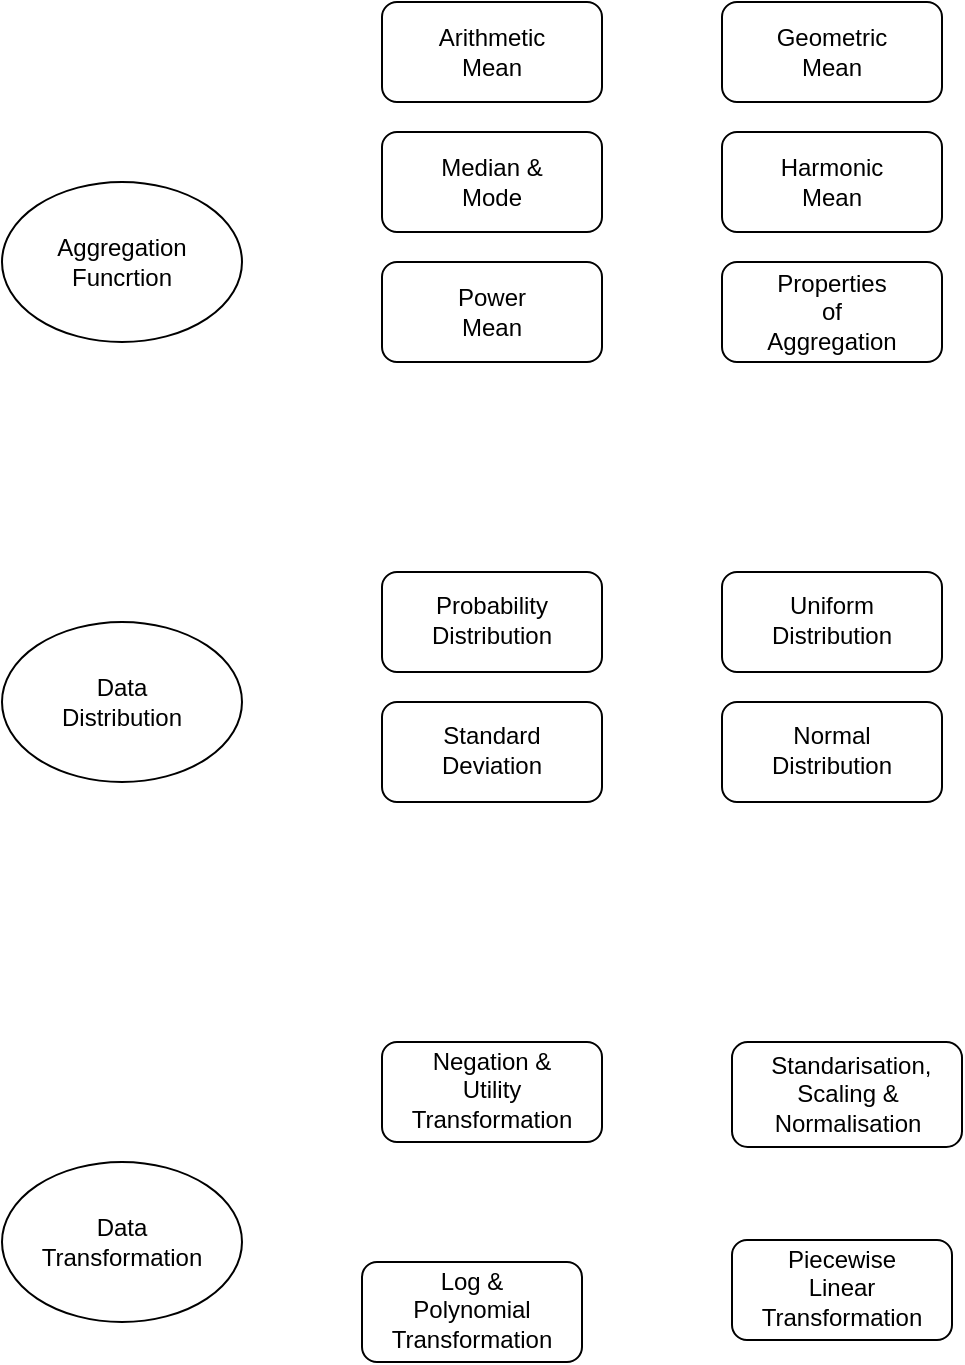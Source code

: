 <mxfile version="24.7.6">
  <diagram name="Page-1" id="468VNcWB7cRSxq43qb6z">
    <mxGraphModel dx="1687" dy="878" grid="1" gridSize="10" guides="1" tooltips="1" connect="1" arrows="1" fold="1" page="1" pageScale="1" pageWidth="850" pageHeight="1100" math="0" shadow="0">
      <root>
        <mxCell id="0" />
        <mxCell id="1" parent="0" />
        <mxCell id="-MhMObakDgeT6DEz-hgZ-1" value="" style="ellipse;whiteSpace=wrap;html=1;fillColor=none;" vertex="1" parent="1">
          <mxGeometry x="110" y="110" width="120" height="80" as="geometry" />
        </mxCell>
        <mxCell id="-MhMObakDgeT6DEz-hgZ-2" value="Aggregation Funcrtion" style="text;html=1;align=center;verticalAlign=middle;whiteSpace=wrap;rounded=0;" vertex="1" parent="1">
          <mxGeometry x="140" y="135" width="60" height="30" as="geometry" />
        </mxCell>
        <mxCell id="-MhMObakDgeT6DEz-hgZ-3" value="" style="ellipse;whiteSpace=wrap;html=1;fillColor=none;" vertex="1" parent="1">
          <mxGeometry x="110" y="330" width="120" height="80" as="geometry" />
        </mxCell>
        <mxCell id="-MhMObakDgeT6DEz-hgZ-4" value="Data Distribution" style="text;html=1;align=center;verticalAlign=middle;whiteSpace=wrap;rounded=0;" vertex="1" parent="1">
          <mxGeometry x="140" y="355" width="60" height="30" as="geometry" />
        </mxCell>
        <mxCell id="-MhMObakDgeT6DEz-hgZ-5" value="" style="ellipse;whiteSpace=wrap;html=1;fillColor=none;" vertex="1" parent="1">
          <mxGeometry x="110" y="600" width="120" height="80" as="geometry" />
        </mxCell>
        <mxCell id="-MhMObakDgeT6DEz-hgZ-6" value="Data Transformation" style="text;html=1;align=center;verticalAlign=middle;whiteSpace=wrap;rounded=0;" vertex="1" parent="1">
          <mxGeometry x="140" y="625" width="60" height="30" as="geometry" />
        </mxCell>
        <mxCell id="-MhMObakDgeT6DEz-hgZ-8" value="" style="rounded=1;whiteSpace=wrap;html=1;fillColor=none;" vertex="1" parent="1">
          <mxGeometry x="300" y="20" width="110" height="50" as="geometry" />
        </mxCell>
        <mxCell id="-MhMObakDgeT6DEz-hgZ-9" value="Arithmetic Mean" style="text;html=1;align=center;verticalAlign=middle;whiteSpace=wrap;rounded=0;" vertex="1" parent="1">
          <mxGeometry x="325" y="30" width="60" height="30" as="geometry" />
        </mxCell>
        <mxCell id="-MhMObakDgeT6DEz-hgZ-10" value="" style="rounded=1;whiteSpace=wrap;html=1;fillColor=none;" vertex="1" parent="1">
          <mxGeometry x="300" y="85" width="110" height="50" as="geometry" />
        </mxCell>
        <mxCell id="-MhMObakDgeT6DEz-hgZ-11" value="Median &amp;amp; Mode" style="text;html=1;align=center;verticalAlign=middle;whiteSpace=wrap;rounded=0;" vertex="1" parent="1">
          <mxGeometry x="325" y="95" width="60" height="30" as="geometry" />
        </mxCell>
        <mxCell id="-MhMObakDgeT6DEz-hgZ-12" value="" style="rounded=1;whiteSpace=wrap;html=1;fillColor=none;" vertex="1" parent="1">
          <mxGeometry x="470" y="85" width="110" height="50" as="geometry" />
        </mxCell>
        <mxCell id="-MhMObakDgeT6DEz-hgZ-13" value="Harmonic Mean" style="text;html=1;align=center;verticalAlign=middle;whiteSpace=wrap;rounded=0;" vertex="1" parent="1">
          <mxGeometry x="495" y="95" width="60" height="30" as="geometry" />
        </mxCell>
        <mxCell id="-MhMObakDgeT6DEz-hgZ-14" value="" style="rounded=1;whiteSpace=wrap;html=1;fillColor=none;" vertex="1" parent="1">
          <mxGeometry x="470" y="20" width="110" height="50" as="geometry" />
        </mxCell>
        <mxCell id="-MhMObakDgeT6DEz-hgZ-15" value="Geometric Mean" style="text;html=1;align=center;verticalAlign=middle;whiteSpace=wrap;rounded=0;" vertex="1" parent="1">
          <mxGeometry x="495" y="30" width="60" height="30" as="geometry" />
        </mxCell>
        <mxCell id="-MhMObakDgeT6DEz-hgZ-17" value="" style="rounded=1;whiteSpace=wrap;html=1;fillColor=none;" vertex="1" parent="1">
          <mxGeometry x="470" y="150" width="110" height="50" as="geometry" />
        </mxCell>
        <mxCell id="-MhMObakDgeT6DEz-hgZ-18" value="Power Mean" style="text;html=1;align=center;verticalAlign=middle;whiteSpace=wrap;rounded=0;" vertex="1" parent="1">
          <mxGeometry x="325" y="160" width="60" height="30" as="geometry" />
        </mxCell>
        <mxCell id="-MhMObakDgeT6DEz-hgZ-22" value="" style="rounded=1;whiteSpace=wrap;html=1;fillColor=none;" vertex="1" parent="1">
          <mxGeometry x="300" y="150" width="110" height="50" as="geometry" />
        </mxCell>
        <mxCell id="-MhMObakDgeT6DEz-hgZ-23" value="&lt;div&gt;Properties of Aggregation&lt;/div&gt;" style="text;html=1;align=center;verticalAlign=middle;whiteSpace=wrap;rounded=0;" vertex="1" parent="1">
          <mxGeometry x="495" y="160" width="60" height="30" as="geometry" />
        </mxCell>
        <mxCell id="-MhMObakDgeT6DEz-hgZ-26" value="" style="rounded=1;whiteSpace=wrap;html=1;fillColor=none;" vertex="1" parent="1">
          <mxGeometry x="300" y="305" width="110" height="50" as="geometry" />
        </mxCell>
        <mxCell id="-MhMObakDgeT6DEz-hgZ-27" value="Probability Distribution" style="text;html=1;align=center;verticalAlign=middle;whiteSpace=wrap;rounded=0;movable=1;resizable=1;rotatable=1;deletable=1;editable=1;locked=0;connectable=1;" vertex="1" parent="1">
          <mxGeometry x="325" y="314" width="60" height="30" as="geometry" />
        </mxCell>
        <mxCell id="-MhMObakDgeT6DEz-hgZ-31" value="" style="rounded=1;whiteSpace=wrap;html=1;fillColor=none;" vertex="1" parent="1">
          <mxGeometry x="300" y="370" width="110" height="50" as="geometry" />
        </mxCell>
        <mxCell id="-MhMObakDgeT6DEz-hgZ-32" value="Standard Deviation" style="text;html=1;align=center;verticalAlign=middle;whiteSpace=wrap;rounded=0;movable=1;resizable=1;rotatable=1;deletable=1;editable=1;locked=0;connectable=1;" vertex="1" parent="1">
          <mxGeometry x="325" y="379" width="60" height="30" as="geometry" />
        </mxCell>
        <mxCell id="-MhMObakDgeT6DEz-hgZ-33" value="" style="rounded=1;whiteSpace=wrap;html=1;fillColor=none;" vertex="1" parent="1">
          <mxGeometry x="470" y="305" width="110" height="50" as="geometry" />
        </mxCell>
        <mxCell id="-MhMObakDgeT6DEz-hgZ-34" value="Uniform Distribution" style="text;html=1;align=center;verticalAlign=middle;whiteSpace=wrap;rounded=0;movable=1;resizable=1;rotatable=1;deletable=1;editable=1;locked=0;connectable=1;" vertex="1" parent="1">
          <mxGeometry x="495" y="314" width="60" height="30" as="geometry" />
        </mxCell>
        <mxCell id="-MhMObakDgeT6DEz-hgZ-35" value="" style="rounded=1;whiteSpace=wrap;html=1;fillColor=none;" vertex="1" parent="1">
          <mxGeometry x="470" y="370" width="110" height="50" as="geometry" />
        </mxCell>
        <mxCell id="-MhMObakDgeT6DEz-hgZ-36" value="Normal Distribution" style="text;html=1;align=center;verticalAlign=middle;whiteSpace=wrap;rounded=0;movable=1;resizable=1;rotatable=1;deletable=1;editable=1;locked=0;connectable=1;" vertex="1" parent="1">
          <mxGeometry x="495" y="379" width="60" height="30" as="geometry" />
        </mxCell>
        <mxCell id="-MhMObakDgeT6DEz-hgZ-37" value="" style="rounded=1;whiteSpace=wrap;html=1;fillColor=none;" vertex="1" parent="1">
          <mxGeometry x="300" y="540" width="110" height="50" as="geometry" />
        </mxCell>
        <mxCell id="-MhMObakDgeT6DEz-hgZ-38" value="Negation &amp;amp; Utility Transformation" style="text;html=1;align=center;verticalAlign=middle;whiteSpace=wrap;rounded=0;movable=1;resizable=1;rotatable=1;deletable=1;editable=1;locked=0;connectable=1;" vertex="1" parent="1">
          <mxGeometry x="325" y="549" width="60" height="30" as="geometry" />
        </mxCell>
        <mxCell id="-MhMObakDgeT6DEz-hgZ-41" value="" style="rounded=1;whiteSpace=wrap;html=1;fillColor=none;" vertex="1" parent="1">
          <mxGeometry x="475" y="540" width="115" height="52.5" as="geometry" />
        </mxCell>
        <mxCell id="-MhMObakDgeT6DEz-hgZ-42" value="&lt;div&gt;&amp;nbsp;Standarisation, Scaling &amp;amp; &lt;br&gt;&lt;/div&gt;&lt;div&gt;Normalisation&lt;br&gt;&lt;/div&gt;" style="text;html=1;align=center;verticalAlign=middle;whiteSpace=wrap;rounded=0;movable=1;resizable=1;rotatable=1;deletable=1;editable=1;locked=0;connectable=1;" vertex="1" parent="1">
          <mxGeometry x="502.5" y="551.25" width="60" height="30" as="geometry" />
        </mxCell>
        <mxCell id="-MhMObakDgeT6DEz-hgZ-43" value="" style="rounded=1;whiteSpace=wrap;html=1;fillColor=none;" vertex="1" parent="1">
          <mxGeometry x="290" y="650" width="110" height="50" as="geometry" />
        </mxCell>
        <mxCell id="-MhMObakDgeT6DEz-hgZ-44" value="Log &amp;amp; Polynomial Transformation" style="text;html=1;align=center;verticalAlign=middle;whiteSpace=wrap;rounded=0;movable=1;resizable=1;rotatable=1;deletable=1;editable=1;locked=0;connectable=1;" vertex="1" parent="1">
          <mxGeometry x="315" y="659" width="60" height="30" as="geometry" />
        </mxCell>
        <mxCell id="-MhMObakDgeT6DEz-hgZ-47" value="" style="rounded=1;whiteSpace=wrap;html=1;fillColor=none;" vertex="1" parent="1">
          <mxGeometry x="475" y="639" width="110" height="50" as="geometry" />
        </mxCell>
        <mxCell id="-MhMObakDgeT6DEz-hgZ-48" value="Piecewise Linear Transformation" style="text;html=1;align=center;verticalAlign=middle;whiteSpace=wrap;rounded=0;movable=1;resizable=1;rotatable=1;deletable=1;editable=1;locked=0;connectable=1;" vertex="1" parent="1">
          <mxGeometry x="500" y="648" width="60" height="30" as="geometry" />
        </mxCell>
      </root>
    </mxGraphModel>
  </diagram>
</mxfile>
